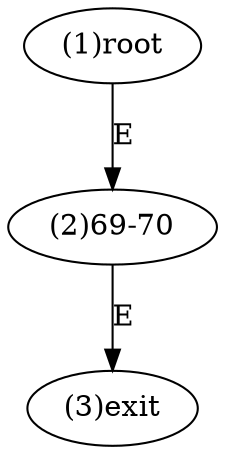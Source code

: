 digraph "" { 
1[ label="(1)root"];
2[ label="(2)69-70"];
3[ label="(3)exit"];
1->2[ label="E"];
2->3[ label="E"];
}